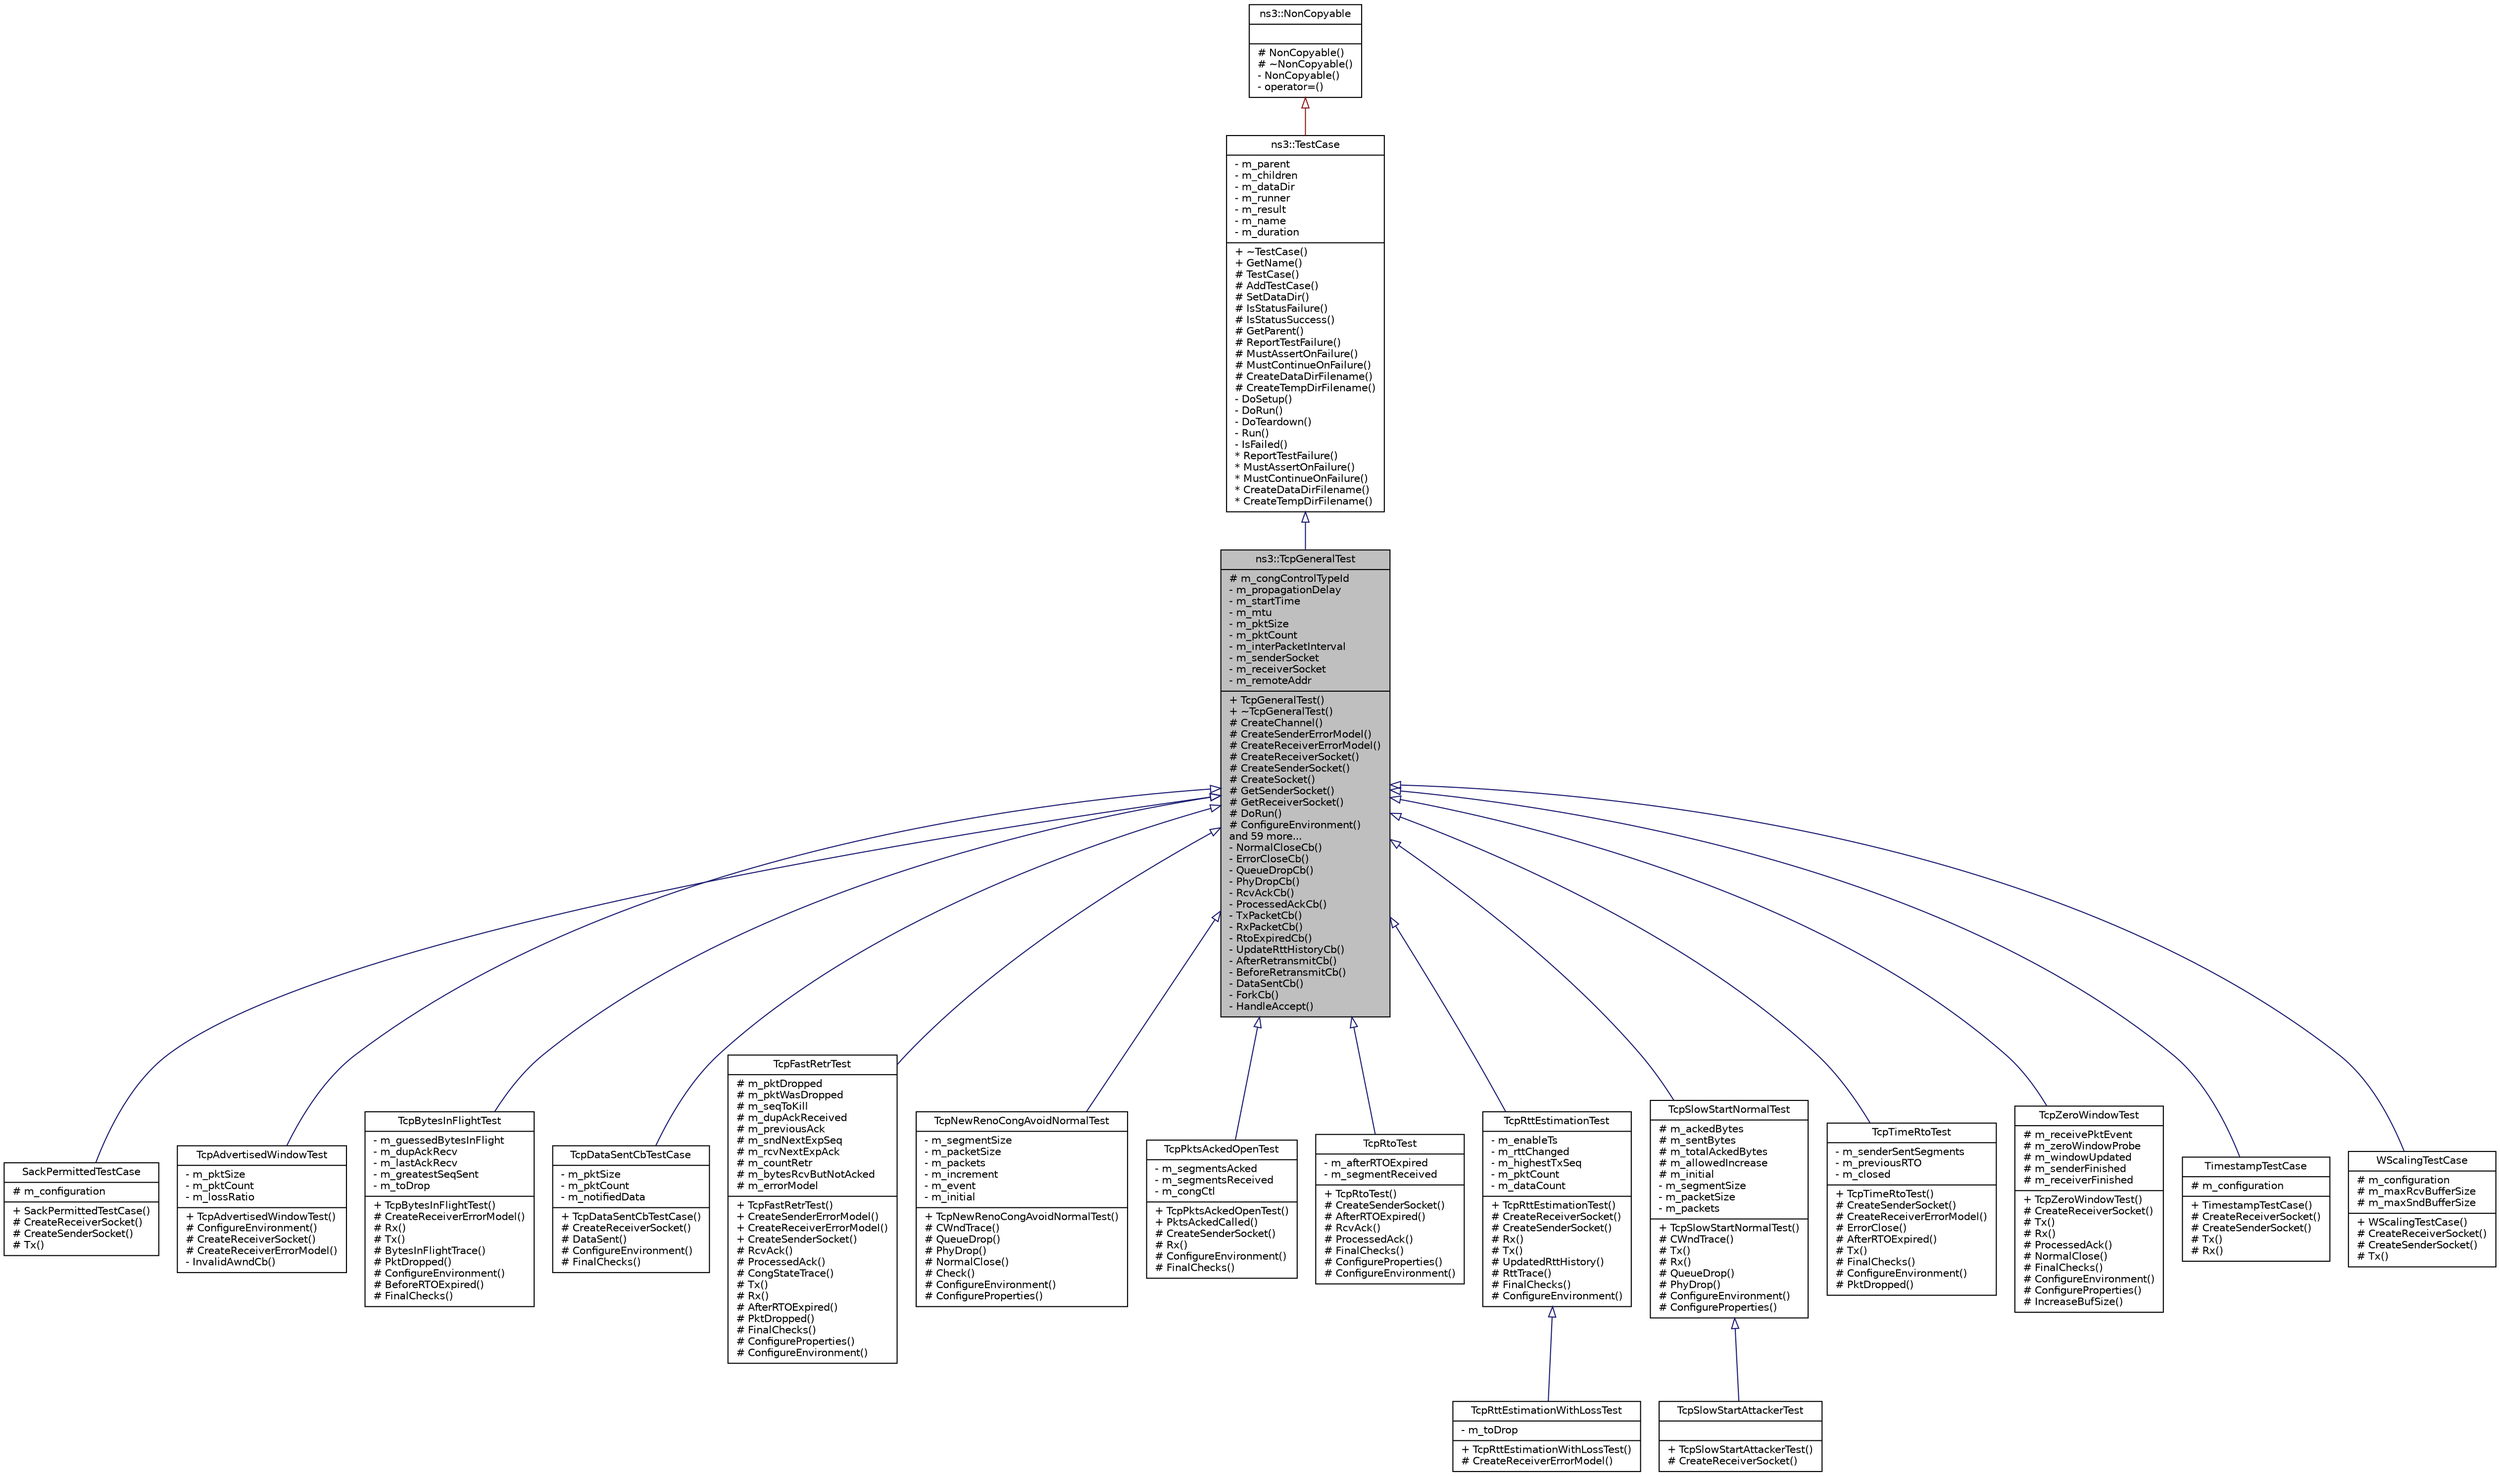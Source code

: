digraph "ns3::TcpGeneralTest"
{
  edge [fontname="Helvetica",fontsize="10",labelfontname="Helvetica",labelfontsize="10"];
  node [fontname="Helvetica",fontsize="10",shape=record];
  Node1 [label="{ns3::TcpGeneralTest\n|# m_congControlTypeId\l- m_propagationDelay\l- m_startTime\l- m_mtu\l- m_pktSize\l- m_pktCount\l- m_interPacketInterval\l- m_senderSocket\l- m_receiverSocket\l- m_remoteAddr\l|+ TcpGeneralTest()\l+ ~TcpGeneralTest()\l# CreateChannel()\l# CreateSenderErrorModel()\l# CreateReceiverErrorModel()\l# CreateReceiverSocket()\l# CreateSenderSocket()\l# CreateSocket()\l# GetSenderSocket()\l# GetReceiverSocket()\l# DoRun()\l# ConfigureEnvironment()\land 59 more...\l- NormalCloseCb()\l- ErrorCloseCb()\l- QueueDropCb()\l- PhyDropCb()\l- RcvAckCb()\l- ProcessedAckCb()\l- TxPacketCb()\l- RxPacketCb()\l- RtoExpiredCb()\l- UpdateRttHistoryCb()\l- AfterRetransmitCb()\l- BeforeRetransmitCb()\l- DataSentCb()\l- ForkCb()\l- HandleAccept()\l}",height=0.2,width=0.4,color="black", fillcolor="grey75", style="filled", fontcolor="black"];
  Node2 -> Node1 [dir="back",color="midnightblue",fontsize="10",style="solid",arrowtail="onormal"];
  Node2 [label="{ns3::TestCase\n|- m_parent\l- m_children\l- m_dataDir\l- m_runner\l- m_result\l- m_name\l- m_duration\l|+ ~TestCase()\l+ GetName()\l# TestCase()\l# AddTestCase()\l# SetDataDir()\l# IsStatusFailure()\l# IsStatusSuccess()\l# GetParent()\l# ReportTestFailure()\l# MustAssertOnFailure()\l# MustContinueOnFailure()\l# CreateDataDirFilename()\l# CreateTempDirFilename()\l- DoSetup()\l- DoRun()\l- DoTeardown()\l- Run()\l- IsFailed()\l* ReportTestFailure()\l* MustAssertOnFailure()\l* MustContinueOnFailure()\l* CreateDataDirFilename()\l* CreateTempDirFilename()\l}",height=0.2,width=0.4,color="black", fillcolor="white", style="filled",URL="$dd/d88/classns3_1_1TestCase.html",tooltip="encapsulates test code "];
  Node3 -> Node2 [dir="back",color="firebrick4",fontsize="10",style="solid",arrowtail="onormal"];
  Node3 [label="{ns3::NonCopyable\n||# NonCopyable()\l# ~NonCopyable()\l- NonCopyable()\l- operator=()\l}",height=0.2,width=0.4,color="black", fillcolor="white", style="filled",URL="$da/dd1/classns3_1_1NonCopyable.html"];
  Node1 -> Node4 [dir="back",color="midnightblue",fontsize="10",style="solid",arrowtail="onormal"];
  Node4 [label="{SackPermittedTestCase\n|# m_configuration\l|+ SackPermittedTestCase()\l# CreateReceiverSocket()\l# CreateSenderSocket()\l# Tx()\l}",height=0.2,width=0.4,color="black", fillcolor="white", style="filled",URL="$dc/d3b/classSackPermittedTestCase.html",tooltip="Test case for checking the SACK-PERMITTED option. "];
  Node1 -> Node5 [dir="back",color="midnightblue",fontsize="10",style="solid",arrowtail="onormal"];
  Node5 [label="{TcpAdvertisedWindowTest\n|- m_pktSize\l- m_pktCount\l- m_lossRatio\l|+ TcpAdvertisedWindowTest()\l# ConfigureEnvironment()\l# CreateReceiverSocket()\l# CreateReceiverErrorModel()\l- InvalidAwndCb()\l}",height=0.2,width=0.4,color="black", fillcolor="white", style="filled",URL="$d2/dd3/classTcpAdvertisedWindowTest.html",tooltip="Test the new formula for calculating TCP&#39;s advertised window size. "];
  Node1 -> Node6 [dir="back",color="midnightblue",fontsize="10",style="solid",arrowtail="onormal"];
  Node6 [label="{TcpBytesInFlightTest\n|- m_guessedBytesInFlight\l- m_dupAckRecv\l- m_lastAckRecv\l- m_greatestSeqSent\l- m_toDrop\l|+ TcpBytesInFlightTest()\l# CreateReceiverErrorModel()\l# Rx()\l# Tx()\l# BytesInFlightTrace()\l# PktDropped()\l# ConfigureEnvironment()\l# BeforeRTOExpired()\l# FinalChecks()\l}",height=0.2,width=0.4,color="black", fillcolor="white", style="filled",URL="$d7/d15/classTcpBytesInFlightTest.html",tooltip="Check the value of BytesInFlight against a home-made guess. "];
  Node1 -> Node7 [dir="back",color="midnightblue",fontsize="10",style="solid",arrowtail="onormal"];
  Node7 [label="{TcpDataSentCbTestCase\n|- m_pktSize\l- m_pktCount\l- m_notifiedData\l|+ TcpDataSentCbTestCase()\l# CreateReceiverSocket()\l# DataSent()\l# ConfigureEnvironment()\l# FinalChecks()\l}",height=0.2,width=0.4,color="black", fillcolor="white", style="filled",URL="$dc/d3f/classTcpDataSentCbTestCase.html",tooltip="Data Sent callback test. "];
  Node1 -> Node8 [dir="back",color="midnightblue",fontsize="10",style="solid",arrowtail="onormal"];
  Node8 [label="{TcpFastRetrTest\n|# m_pktDropped\l# m_pktWasDropped\l# m_seqToKill\l# m_dupAckReceived\l# m_previousAck\l# m_sndNextExpSeq\l# m_rcvNextExpAck\l# m_countRetr\l# m_bytesRcvButNotAcked\l# m_errorModel\l|+ TcpFastRetrTest()\l+ CreateSenderErrorModel()\l+ CreateReceiverErrorModel()\l+ CreateSenderSocket()\l# RcvAck()\l# ProcessedAck()\l# CongStateTrace()\l# Tx()\l# Rx()\l# AfterRTOExpired()\l# PktDropped()\l# FinalChecks()\l# ConfigureProperties()\l# ConfigureEnvironment()\l}",height=0.2,width=0.4,color="black", fillcolor="white", style="filled",URL="$df/d85/classTcpFastRetrTest.html",tooltip="Test the fast retransmission. "];
  Node1 -> Node9 [dir="back",color="midnightblue",fontsize="10",style="solid",arrowtail="onormal"];
  Node9 [label="{TcpNewRenoCongAvoidNormalTest\n|- m_segmentSize\l- m_packetSize\l- m_packets\l- m_increment\l- m_event\l- m_initial\l|+ TcpNewRenoCongAvoidNormalTest()\l# CWndTrace()\l# QueueDrop()\l# PhyDrop()\l# NormalClose()\l# Check()\l# ConfigureEnvironment()\l# ConfigureProperties()\l}",height=0.2,width=0.4,color="black", fillcolor="white", style="filled",URL="$d6/d46/classTcpNewRenoCongAvoidNormalTest.html",tooltip="Test the behavior of RFC congestion avoidance. "];
  Node1 -> Node10 [dir="back",color="midnightblue",fontsize="10",style="solid",arrowtail="onormal"];
  Node10 [label="{TcpPktsAckedOpenTest\n|- m_segmentsAcked\l- m_segmentsReceived\l- m_congCtl\l|+ TcpPktsAckedOpenTest()\l+ PktsAckedCalled()\l# CreateSenderSocket()\l# Rx()\l# ConfigureEnvironment()\l# FinalChecks()\l}",height=0.2,width=0.4,color="black", fillcolor="white", style="filled",URL="$d7/db5/classTcpPktsAckedOpenTest.html",tooltip="Check the number of times that PktsAcked is called. "];
  Node1 -> Node11 [dir="back",color="midnightblue",fontsize="10",style="solid",arrowtail="onormal"];
  Node11 [label="{TcpRtoTest\n|- m_afterRTOExpired\l- m_segmentReceived\l|+ TcpRtoTest()\l# CreateSenderSocket()\l# AfterRTOExpired()\l# RcvAck()\l# ProcessedAck()\l# FinalChecks()\l# ConfigureProperties()\l# ConfigureEnvironment()\l}",height=0.2,width=0.4,color="black", fillcolor="white", style="filled",URL="$de/d2b/classTcpRtoTest.html",tooltip="Testing the moments after an RTO expiration. "];
  Node1 -> Node12 [dir="back",color="midnightblue",fontsize="10",style="solid",arrowtail="onormal"];
  Node12 [label="{TcpRttEstimationTest\n|- m_enableTs\l- m_rttChanged\l- m_highestTxSeq\l- m_pktCount\l- m_dataCount\l|+ TcpRttEstimationTest()\l# CreateReceiverSocket()\l# CreateSenderSocket()\l# Rx()\l# Tx()\l# UpdatedRttHistory()\l# RttTrace()\l# FinalChecks()\l# ConfigureEnvironment()\l}",height=0.2,width=0.4,color="black", fillcolor="white", style="filled",URL="$dc/deb/classTcpRttEstimationTest.html",tooltip="Check Rtt calculations. "];
  Node12 -> Node13 [dir="back",color="midnightblue",fontsize="10",style="solid",arrowtail="onormal"];
  Node13 [label="{TcpRttEstimationWithLossTest\n|- m_toDrop\l|+ TcpRttEstimationWithLossTest()\l# CreateReceiverErrorModel()\l}",height=0.2,width=0.4,color="black", fillcolor="white", style="filled",URL="$d4/d57/classTcpRttEstimationWithLossTest.html",tooltip="Check Rtt calculations with packet losses. "];
  Node1 -> Node14 [dir="back",color="midnightblue",fontsize="10",style="solid",arrowtail="onormal"];
  Node14 [label="{TcpSlowStartNormalTest\n|# m_ackedBytes\l# m_sentBytes\l# m_totalAckedBytes\l# m_allowedIncrease\l# m_initial\l- m_segmentSize\l- m_packetSize\l- m_packets\l|+ TcpSlowStartNormalTest()\l# CWndTrace()\l# Tx()\l# Rx()\l# QueueDrop()\l# PhyDrop()\l# ConfigureEnvironment()\l# ConfigureProperties()\l}",height=0.2,width=0.4,color="black", fillcolor="white", style="filled",URL="$d8/d06/classTcpSlowStartNormalTest.html",tooltip="Test the normal behavior for slow start. "];
  Node14 -> Node15 [dir="back",color="midnightblue",fontsize="10",style="solid",arrowtail="onormal"];
  Node15 [label="{TcpSlowStartAttackerTest\n||+ TcpSlowStartAttackerTest()\l# CreateReceiverSocket()\l}",height=0.2,width=0.4,color="black", fillcolor="white", style="filled",URL="$da/da1/classTcpSlowStartAttackerTest.html",tooltip="A slow start test using a socket which sends smaller ACKs. "];
  Node1 -> Node16 [dir="back",color="midnightblue",fontsize="10",style="solid",arrowtail="onormal"];
  Node16 [label="{TcpTimeRtoTest\n|- m_senderSentSegments\l- m_previousRTO\l- m_closed\l|+ TcpTimeRtoTest()\l# CreateSenderSocket()\l# CreateReceiverErrorModel()\l# ErrorClose()\l# AfterRTOExpired()\l# Tx()\l# FinalChecks()\l# ConfigureEnvironment()\l# PktDropped()\l}",height=0.2,width=0.4,color="black", fillcolor="white", style="filled",URL="$dc/da7/classTcpTimeRtoTest.html",tooltip="Testing the timing of RTO. "];
  Node1 -> Node17 [dir="back",color="midnightblue",fontsize="10",style="solid",arrowtail="onormal"];
  Node17 [label="{TcpZeroWindowTest\n|# m_receivePktEvent\l# m_zeroWindowProbe\l# m_windowUpdated\l# m_senderFinished\l# m_receiverFinished\l|+ TcpZeroWindowTest()\l# CreateReceiverSocket()\l# Tx()\l# Rx()\l# ProcessedAck()\l# NormalClose()\l# FinalChecks()\l# ConfigureEnvironment()\l# ConfigureProperties()\l# IncreaseBufSize()\l}",height=0.2,width=0.4,color="black", fillcolor="white", style="filled",URL="$d1/db9/classTcpZeroWindowTest.html",tooltip="Testing the congestion avoidance increment on TCP ZeroWindow. "];
  Node1 -> Node18 [dir="back",color="midnightblue",fontsize="10",style="solid",arrowtail="onormal"];
  Node18 [label="{TimestampTestCase\n|# m_configuration\l|+ TimestampTestCase()\l# CreateReceiverSocket()\l# CreateSenderSocket()\l# Tx()\l# Rx()\l}",height=0.2,width=0.4,color="black", fillcolor="white", style="filled",URL="$df/db9/classTimestampTestCase.html",tooltip="TCP TimeStamp enabling Test. "];
  Node1 -> Node19 [dir="back",color="midnightblue",fontsize="10",style="solid",arrowtail="onormal"];
  Node19 [label="{WScalingTestCase\n|# m_configuration\l# m_maxRcvBufferSize\l# m_maxSndBufferSize\l|+ WScalingTestCase()\l# CreateReceiverSocket()\l# CreateSenderSocket()\l# Tx()\l}",height=0.2,width=0.4,color="black", fillcolor="white", style="filled",URL="$d7/d9a/classWScalingTestCase.html",tooltip="TCP Window Scaling enabling Test. "];
}
